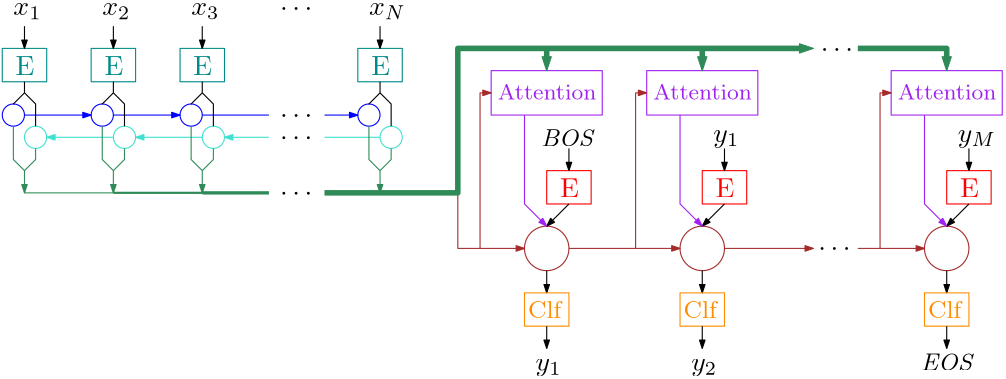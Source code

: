 <?xml version="1.0"?>
<!DOCTYPE ipe SYSTEM "ipe.dtd">
<ipe version="70218" creator="Ipe 7.2.26">
<info created="D:20210505163843" modified="D:20250917110921"/>
<ipestyle name="basic">
<symbol name="arrow/arc(spx)">
<path stroke="sym-stroke" fill="sym-stroke" pen="sym-pen">
0 0 m
-1 0.333 l
-1 -0.333 l
h
</path>
</symbol>
<symbol name="arrow/farc(spx)">
<path stroke="sym-stroke" fill="white" pen="sym-pen">
0 0 m
-1 0.333 l
-1 -0.333 l
h
</path>
</symbol>
<symbol name="arrow/ptarc(spx)">
<path stroke="sym-stroke" fill="sym-stroke" pen="sym-pen">
0 0 m
-1 0.333 l
-0.8 0 l
-1 -0.333 l
h
</path>
</symbol>
<symbol name="arrow/fptarc(spx)">
<path stroke="sym-stroke" fill="white" pen="sym-pen">
0 0 m
-1 0.333 l
-0.8 0 l
-1 -0.333 l
h
</path>
</symbol>
<symbol name="mark/circle(sx)" transformations="translations">
<path fill="sym-stroke">
0.6 0 0 0.6 0 0 e
0.4 0 0 0.4 0 0 e
</path>
</symbol>
<symbol name="mark/disk(sx)" transformations="translations">
<path fill="sym-stroke">
0.6 0 0 0.6 0 0 e
</path>
</symbol>
<symbol name="mark/fdisk(sfx)" transformations="translations">
<group>
<path fill="sym-fill">
0.5 0 0 0.5 0 0 e
</path>
<path fill="sym-stroke" fillrule="eofill">
0.6 0 0 0.6 0 0 e
0.4 0 0 0.4 0 0 e
</path>
</group>
</symbol>
<symbol name="mark/box(sx)" transformations="translations">
<path fill="sym-stroke" fillrule="eofill">
-0.6 -0.6 m
0.6 -0.6 l
0.6 0.6 l
-0.6 0.6 l
h
-0.4 -0.4 m
0.4 -0.4 l
0.4 0.4 l
-0.4 0.4 l
h
</path>
</symbol>
<symbol name="mark/square(sx)" transformations="translations">
<path fill="sym-stroke">
-0.6 -0.6 m
0.6 -0.6 l
0.6 0.6 l
-0.6 0.6 l
h
</path>
</symbol>
<symbol name="mark/fsquare(sfx)" transformations="translations">
<group>
<path fill="sym-fill">
-0.5 -0.5 m
0.5 -0.5 l
0.5 0.5 l
-0.5 0.5 l
h
</path>
<path fill="sym-stroke" fillrule="eofill">
-0.6 -0.6 m
0.6 -0.6 l
0.6 0.6 l
-0.6 0.6 l
h
-0.4 -0.4 m
0.4 -0.4 l
0.4 0.4 l
-0.4 0.4 l
h
</path>
</group>
</symbol>
<symbol name="mark/cross(sx)" transformations="translations">
<group>
<path fill="sym-stroke">
-0.43 -0.57 m
0.57 0.43 l
0.43 0.57 l
-0.57 -0.43 l
h
</path>
<path fill="sym-stroke">
-0.43 0.57 m
0.57 -0.43 l
0.43 -0.57 l
-0.57 0.43 l
h
</path>
</group>
</symbol>
<symbol name="arrow/fnormal(spx)">
<path stroke="sym-stroke" fill="white" pen="sym-pen">
0 0 m
-1 0.333 l
-1 -0.333 l
h
</path>
</symbol>
<symbol name="arrow/pointed(spx)">
<path stroke="sym-stroke" fill="sym-stroke" pen="sym-pen">
0 0 m
-1 0.333 l
-0.8 0 l
-1 -0.333 l
h
</path>
</symbol>
<symbol name="arrow/fpointed(spx)">
<path stroke="sym-stroke" fill="white" pen="sym-pen">
0 0 m
-1 0.333 l
-0.8 0 l
-1 -0.333 l
h
</path>
</symbol>
<symbol name="arrow/linear(spx)">
<path stroke="sym-stroke" pen="sym-pen">
-1 0.333 m
0 0 l
-1 -0.333 l
</path>
</symbol>
<symbol name="arrow/fdouble(spx)">
<path stroke="sym-stroke" fill="white" pen="sym-pen">
0 0 m
-1 0.333 l
-1 -0.333 l
h
-1 0 m
-2 0.333 l
-2 -0.333 l
h
</path>
</symbol>
<symbol name="arrow/double(spx)">
<path stroke="sym-stroke" fill="sym-stroke" pen="sym-pen">
0 0 m
-1 0.333 l
-1 -0.333 l
h
-1 0 m
-2 0.333 l
-2 -0.333 l
h
</path>
</symbol>
<anglesize name="22.5 deg" value="22.5"/>
<anglesize name="30 deg" value="30"/>
<anglesize name="45 deg" value="45"/>
<anglesize name="60 deg" value="60"/>
<anglesize name="90 deg" value="90"/>
<arrowsize name="large" value="10"/>
<arrowsize name="small" value="5"/>
<arrowsize name="tiny" value="3"/>
<color name="blue" value="0 0 1"/>
<color name="brown" value="0.647 0.165 0.165"/>
<color name="darkblue" value="0 0 0.545"/>
<color name="darkcyan" value="0 0.545 0.545"/>
<color name="darkgray" value="0.663"/>
<color name="darkgreen" value="0 0.392 0"/>
<color name="darkmagenta" value="0.545 0 0.545"/>
<color name="darkorange" value="1 0.549 0"/>
<color name="darkred" value="0.545 0 0"/>
<color name="gold" value="1 0.843 0"/>
<color name="gray" value="0.745"/>
<color name="green" value="0 1 0"/>
<color name="lightblue" value="0.678 0.847 0.902"/>
<color name="lightcyan" value="0.878 1 1"/>
<color name="lightgray" value="0.827"/>
<color name="lightgreen" value="0.565 0.933 0.565"/>
<color name="lightyellow" value="1 1 0.878"/>
<color name="navy" value="0 0 0.502"/>
<color name="orange" value="1 0.647 0"/>
<color name="pink" value="1 0.753 0.796"/>
<color name="purple" value="0.627 0.125 0.941"/>
<color name="red" value="1 0 0"/>
<color name="seagreen" value="0.18 0.545 0.341"/>
<color name="turquoise" value="0.251 0.878 0.816"/>
<color name="violet" value="0.933 0.51 0.933"/>
<color name="yellow" value="1 1 0"/>
<dashstyle name="dash dot dotted" value="[4 2 1 2 1 2] 0"/>
<dashstyle name="dash dotted" value="[4 2 1 2] 0"/>
<dashstyle name="dashed" value="[4] 0"/>
<dashstyle name="dotted" value="[1 3] 0"/>
<gridsize name="10 pts (~3.5 mm)" value="10"/>
<gridsize name="14 pts (~5 mm)" value="14"/>
<gridsize name="16 pts (~6 mm)" value="16"/>
<gridsize name="20 pts (~7 mm)" value="20"/>
<gridsize name="28 pts (~10 mm)" value="28"/>
<gridsize name="32 pts (~12 mm)" value="32"/>
<gridsize name="4 pts" value="4"/>
<gridsize name="56 pts (~20 mm)" value="56"/>
<gridsize name="8 pts (~3 mm)" value="8"/>
<opacity name="10%" value="0.1"/>
<opacity name="30%" value="0.3"/>
<opacity name="50%" value="0.5"/>
<opacity name="75%" value="0.75"/>
<pen name="fat" value="1.2"/>
<pen name="heavier" value="0.8"/>
<pen name="ultrafat" value="2"/>
<symbolsize name="large" value="5"/>
<symbolsize name="small" value="2"/>
<symbolsize name="tiny" value="1.1"/>
<textsize name="Huge" value="\Huge"/>
<textsize name="LARGE" value="\LARGE"/>
<textsize name="Large" value="\Large"/>
<textsize name="footnote" value="\footnotesize"/>
<textsize name="huge" value="\huge"/>
<textsize name="large" value="\large"/>
<textsize name="small" value="\small"/>
<textsize name="tiny" value="\tiny"/>
<textstyle name="center" begin="\begin{center}" end="\end{center}"/>
<textstyle name="item" begin="\begin{itemize}\item{}" end="\end{itemize}"/>
<textstyle name="itemize" begin="\begin{itemize}" end="\end{itemize}"/>
<tiling name="falling" angle="-60" step="4" width="1"/>
<tiling name="rising" angle="30" step="4" width="1"/>
</ipestyle>
<page>
<layer name="alpha"/>
<view layers="alpha" active="alpha"/>
<text layer="alpha" matrix="1 0 0 1 -92 0" transformations="translations" pos="124 684" stroke="black" type="label" width="10.163" height="4.294" depth="1.49" valign="baseline" style="math">x_1</text>
<text matrix="1 0 0 1 -60 0" transformations="translations" pos="124 684" stroke="black" type="label" width="10.163" height="4.294" depth="1.49" valign="baseline" style="math">x_2</text>
<text matrix="1 0 0 1 -28 0" transformations="translations" pos="124 684" stroke="black" type="label" width="10.163" height="4.294" depth="1.49" valign="baseline" style="math">x_3</text>
<text matrix="1 0 0 1 36 0" transformations="translations" pos="124 684" stroke="black" type="label" width="13.25" height="4.294" depth="1.49" valign="baseline" style="math">x_N</text>
<text matrix="1 0 0 1 4 0" transformations="translations" pos="124 684" stroke="black" type="label" width="11.623" height="4.428" depth="0" valign="baseline" style="math">\cdots</text>
<path stroke="darkcyan">
28 672 m
28 660 l
44 660 l
44 672 l
h
</path>
<text matrix="1 0 0 1 -23.814 -2.79072" transformations="translations" pos="52 672" stroke="darkcyan" type="minipage" width="16" height="5.898" depth="0.91" valign="top" style="center">E</text>
<path stroke="black" arrow="normal/tiny">
36 680 m
36 672 l
</path>
<path matrix="1 0 0 1 32 0" stroke="darkcyan">
28 672 m
28 660 l
44 660 l
44 672 l
h
</path>
<text matrix="1 0 0 1 8.186 -2.79072" transformations="translations" pos="52 672" stroke="darkcyan" type="minipage" width="16" height="5.898" depth="0.91" valign="top" style="center">E</text>
<path matrix="1 0 0 1 32 0" stroke="black" arrow="normal/tiny">
36 680 m
36 672 l
</path>
<path matrix="1 0 0 1 64 0" stroke="darkcyan">
28 672 m
28 660 l
44 660 l
44 672 l
h
</path>
<text matrix="1 0 0 1 40.186 -2.79072" transformations="translations" pos="52 672" stroke="darkcyan" type="minipage" width="16" height="5.898" depth="0.91" valign="top" style="center">E</text>
<path matrix="1 0 0 1 64 0" stroke="black" arrow="normal/tiny">
36 680 m
36 672 l
</path>
<path matrix="1 0 0 1 128 0" stroke="darkcyan">
28 672 m
28 660 l
44 660 l
44 672 l
h
</path>
<text matrix="1 0 0 1 104.186 -2.79072" transformations="translations" pos="52 672" stroke="darkcyan" type="minipage" width="16" height="5.898" depth="0.91" valign="top" style="center">E</text>
<path matrix="1 0 0 1 128 0" stroke="black" arrow="normal/tiny">
36 680 m
36 672 l
</path>
<path stroke="blue">
4 0 0 4 32 648 e
</path>
<path stroke="turquoise">
4 0 0 4 40 640 e
</path>
<path matrix="1 0 0 1 32 0" stroke="blue">
4 0 0 4 32 648 e
</path>
<path matrix="1 0 0 1 32 0" stroke="turquoise">
4 0 0 4 40 640 e
</path>
<path matrix="1 0 0 1 64 0" stroke="blue">
4 0 0 4 32 648 e
</path>
<path matrix="1 0 0 1 64 0" stroke="turquoise">
4 0 0 4 40 640 e
</path>
<path matrix="1 0 0 1 128 0" stroke="blue">
4 0 0 4 32 648 e
</path>
<path matrix="1 0 0 1 128 0" stroke="turquoise">
4 0 0 4 40 640 e
</path>
<path stroke="blue" arrow="normal/tiny">
36 648 m
60 648 l
</path>
<path matrix="1 0 0 1 32 0" stroke="blue" arrow="normal/tiny">
36 648 m
60 648 l
</path>
<path stroke="blue">
100 648 m
124 648 l
</path>
<path stroke="blue" arrow="normal/tiny">
144 648 m
156 648 l
</path>
<path stroke="turquoise" arrow="normal/tiny">
68 640 m
44 640 l
</path>
<path matrix="1 0 0 1 32 0" stroke="turquoise" arrow="normal/tiny">
68 640 m
44 640 l
</path>
<path stroke="turquoise">
164 640 m
144 640 l
</path>
<path stroke="turquoise" arrow="normal/tiny">
124 640 m
108 640 l
</path>
<text matrix="1 0 0 1 4 -38.4978" transformations="translations" pos="124 684" stroke="black" type="label" width="11.623" height="4.428" depth="0" valign="baseline" style="math">\cdots</text>
<path stroke="seagreen" arrow="normal/tiny">
32 644 m
32 632 l
36 628 l
36 620 l
</path>
<path stroke="seagreen">
40 636 m
40 632 l
36 628 l
</path>
<path matrix="1 0 0 1 32 0" stroke="seagreen" arrow="normal/tiny">
32 644 m
32 632 l
36 628 l
36 620 l
</path>
<path matrix="1 0 0 1 32 0" stroke="seagreen">
40 636 m
40 632 l
36 628 l
</path>
<path matrix="1 0 0 1 64 0" stroke="seagreen" arrow="normal/tiny">
32 644 m
32 632 l
36 628 l
36 620 l
</path>
<path matrix="1 0 0 1 64 0" stroke="seagreen">
40 636 m
40 632 l
36 628 l
</path>
<path matrix="1 0 0 1 128 0" stroke="seagreen" arrow="normal/tiny">
32 644 m
32 632 l
36 628 l
36 620 l
</path>
<path matrix="1 0 0 1 128 0" stroke="seagreen">
40 636 m
40 632 l
36 628 l
</path>
<path matrix="1 0 0 1 16 -8" stroke="brown">
8 0 0 8 208 608 e
</path>
<text matrix="1 0 0 1 17.904 12.7442" transformations="translations" pos="204 624" stroke="black" type="label" width="19.772" height="6.127" depth="0" valign="baseline" size="small" style="math">\mathit{BOS}</text>
<path stroke="black">
36 660 m
36 656 l
32 652 l
36 656 l
</path>
<path stroke="black">
36 656 m
40 652 l
40 644 l
</path>
<path matrix="1 0 0 1 32 0" stroke="black">
36 660 m
36 656 l
32 652 l
36 656 l
</path>
<path matrix="1 0 0 1 32 0" stroke="black">
36 656 m
40 652 l
40 644 l
</path>
<path matrix="1 0 0 1 64 0" stroke="black">
36 660 m
36 656 l
32 652 l
36 656 l
</path>
<path matrix="1 0 0 1 64 0" stroke="black">
36 656 m
40 652 l
40 644 l
</path>
<path matrix="1 0 0 1 128 0" stroke="black">
36 660 m
36 656 l
32 652 l
36 656 l
</path>
<path matrix="1 0 0 1 128 0" stroke="black">
36 656 m
40 652 l
40 644 l
</path>
<path matrix="1 0 0 1 196 -44" stroke="red">
28 672 m
28 660 l
44 660 l
44 672 l
h
</path>
<text matrix="1 0 0 1 172.186 -46.7907" transformations="translations" pos="52 672" stroke="red" type="minipage" width="16" height="5.898" depth="0.91" valign="top" style="center">E</text>
<path matrix="1 0 0 1 196 -44" stroke="black" arrow="normal/tiny">
36 680 m
36 672 l
</path>
<path stroke="black" arrow="normal/tiny">
232 616 m
224 608 l
</path>
<path stroke="purple">
204 664 m
204 648 l
244 648 l
244 664 l
h
</path>
<text matrix="1 0 0 1 152.143 -12.9731" transformations="translations" pos="52 672" stroke="purple" type="minipage" width="40" height="5.216" depth="0.23" valign="top" size="footnote" style="center">Attention</text>
<path stroke="seagreen" pen="2">
224 672 m
224 668 l
</path>
<path stroke="brown" arrow="normal/tiny">
192 620 m
192 600 l
216 600 l
</path>
<path stroke="brown" arrow="normal/tiny">
200 600 m
200 656 l
204 656 l
</path>
<path stroke="purple" arrow="normal/tiny">
216 648 m
216 616 l
224 608 l
</path>
<path stroke="black" arrow="normal/tiny">
224 592 m
224 584 l
</path>
<path matrix="1 0 0 1 188 -88" stroke="darkorange">
28 672 m
28 660 l
44 660 l
44 672 l
h
</path>
<text matrix="1 0 0 1 164.186 -90.7907" transformations="translations" pos="52 672" stroke="darkorange" type="minipage" width="16" height="5.607" depth="0.62" valign="top" size="small" style="center">Clf\kern0.2em</text>
<path matrix="1 0 0 1 0 -20" stroke="black" arrow="normal/tiny">
224 592 m
224 584 l
</path>
<text matrix="1 0 0 1 96 -128" transformations="translations" pos="124 684" stroke="black" type="label" width="9.354" height="4.297" depth="1.93" valign="baseline" style="math">y_1</text>
<path stroke="brown" arrow="normal/tiny">
232 600 m
272 600 l
</path>
<path matrix="1 0 0 1 72 -8" stroke="brown">
8 0 0 8 208 608 e
</path>
<text matrix="1 0 0 1 80 14.3256" transformations="translations" pos="204 624" stroke="black" type="label" width="9.354" height="4.297" depth="1.93" valign="baseline" style="math">y_1</text>
<path matrix="1 0 0 1 252 -44" stroke="red">
28 672 m
28 660 l
44 660 l
44 672 l
h
</path>
<text matrix="1 0 0 1 228.186 -46.7907" transformations="translations" pos="52 672" stroke="red" type="minipage" width="16" height="5.898" depth="0.91" valign="top" style="center">E</text>
<path matrix="1 0 0 1 252 -44" stroke="black" arrow="normal/tiny">
36 680 m
36 672 l
</path>
<path matrix="1 0 0 1 56 0" stroke="black" arrow="normal/tiny">
232 616 m
224 608 l
</path>
<path matrix="1 0 0 1 56 0" stroke="purple">
204 664 m
204 648 l
244 648 l
244 664 l
h
</path>
<text matrix="1 0 0 1 208.143 -12.9731" transformations="translations" pos="52 672" stroke="purple" type="minipage" width="40" height="5.216" depth="0.23" valign="top" size="footnote" style="center">Attention</text>
<path stroke="seagreen" pen="2">
280 672 m
280 668 l
</path>
<path matrix="1 0 0 1 56 0" stroke="brown" arrow="normal/tiny">
200 600 m
200 656 l
204 656 l
</path>
<path matrix="1 0 0 1 56 0" stroke="purple" arrow="normal/tiny">
216 648 m
216 616 l
224 608 l
</path>
<path matrix="1 0 0 1 56 0" stroke="black" arrow="normal/tiny">
224 592 m
224 584 l
</path>
<path matrix="1 0 0 1 244 -88" stroke="darkorange">
28 672 m
28 660 l
44 660 l
44 672 l
h
</path>
<text matrix="1 0 0 1 220.186 -90.7907" transformations="translations" pos="52 672" stroke="darkorange" type="minipage" width="16" height="5.607" depth="0.62" valign="top" size="small" style="center">Clf\kern0.2em</text>
<path matrix="1 0 0 1 56 -20" stroke="black" arrow="normal/tiny">
224 592 m
224 584 l
</path>
<text matrix="1 0 0 1 152 -128" transformations="translations" pos="124 684" stroke="black" type="label" width="9.354" height="4.297" depth="1.93" valign="baseline" style="math">y_2</text>
<path matrix="1 0 0 1 56 0" stroke="brown" arrow="normal/tiny">
232 600 m
264 600 l
</path>
<text matrix="1 0 0 1 198.684 -14.7588" transformations="translations" pos="124 684" stroke="black" type="label" width="11.623" height="4.428" depth="0" valign="baseline" style="math">\cdots</text>
<text matrix="1 0 0 1 197.742 -86.3522" transformations="translations" pos="124 684" stroke="black" type="label" width="11.623" height="4.428" depth="0" valign="baseline" style="math">\cdots</text>
<path stroke="brown" arrow="normal/tiny">
336 600 m
360 600 l
</path>
<path matrix="1 0 0 1 160 -8" stroke="brown">
8 0 0 8 208 608 e
</path>
<text matrix="1 0 0 1 168 14.3256" transformations="translations" pos="204 624" stroke="black" type="label" width="13.728" height="4.297" depth="1.93" valign="baseline" style="math">y_M</text>
<path matrix="1 0 0 1 340 -44" stroke="red">
28 672 m
28 660 l
44 660 l
44 672 l
h
</path>
<text matrix="1 0 0 1 316.186 -46.7907" transformations="translations" pos="52 672" stroke="red" type="minipage" width="16" height="5.898" depth="0.91" valign="top" style="center">E</text>
<path matrix="1 0 0 1 340 -44" stroke="black" arrow="normal/tiny">
36 680 m
36 672 l
</path>
<path matrix="1 0 0 1 144 0" stroke="black" arrow="normal/tiny">
232 616 m
224 608 l
</path>
<path matrix="1 0 0 1 144 0" stroke="purple">
204 664 m
204 648 l
244 648 l
244 664 l
h
</path>
<text matrix="1 0 0 1 296.143 -12.9731" transformations="translations" pos="52 672" stroke="purple" type="minipage" width="40" height="5.216" depth="0.23" valign="top" size="footnote" style="center">Attention</text>
<path matrix="1 0 0 1 144 0" stroke="seagreen" arrow="normal/small">
224 672 m
224 664 l
</path>
<path stroke="seagreen" pen="2">
336 672 m
368 672 l
368 668 l
</path>
<path matrix="1 0 0 1 144 0" stroke="brown" arrow="normal/tiny">
200 600 m
200 656 l
204 656 l
</path>
<path matrix="1 0 0 1 144 0" stroke="purple" arrow="normal/tiny">
216 648 m
216 616 l
224 608 l
</path>
<path matrix="1 0 0 1 144 0" stroke="black" arrow="normal/tiny">
224 592 m
224 584 l
</path>
<path matrix="1 0 0 1 332 -88" stroke="darkorange">
28 672 m
28 660 l
44 660 l
44 672 l
h
</path>
<text matrix="1 0 0 1 308.186 -90.7907" transformations="translations" pos="52 672" stroke="darkorange" type="minipage" width="16" height="5.607" depth="0.62" valign="top" size="small" style="center">Clf\kern0.2em</text>
<path matrix="1 0 0 1 144 -20" stroke="black" arrow="normal/tiny">
224 592 m
224 584 l
</path>
<text matrix="1 0 0 1 234.644 -127.935" transformations="translations" pos="124 684" stroke="black" type="label" width="19.537" height="6.127" depth="0" valign="baseline" size="small" style="math">\mathit{EOS}</text>
<path stroke="seagreen">
36 620 m
68 620 l
</path>
<path stroke="seagreen" pen="0.8">
68 620 m
100 620 l
</path>
<path stroke="seagreen" pen="1.2">
100 620 m
124 620 l
</path>
<text matrix="1 0 0 1 4 -66.4978" transformations="translations" pos="124 684" stroke="black" type="label" width="11.623" height="4.428" depth="0" valign="baseline" style="math">\cdots</text>
<text matrix="1 0 0 1 4 -46.4978" transformations="translations" pos="124 684" stroke="black" type="label" width="11.623" height="4.428" depth="0" valign="baseline" style="math">\cdots</text>
<path stroke="seagreen" pen="2">
144 620 m
192 620 l
192 672 l
316 672 l
</path>
<path matrix="1 0 0 1 68 -12" stroke="seagreen" arrow="normal/small">
244 684 m
252 684 l
</path>
<path matrix="1 0 0 1 36 -12" stroke="seagreen" arrow="normal/small">
244 684 m
244 676 l
</path>
<path matrix="1 0 0 1 -20 -12" stroke="seagreen" arrow="normal/small">
244 684 m
244 676 l
</path>
</page>
</ipe>
